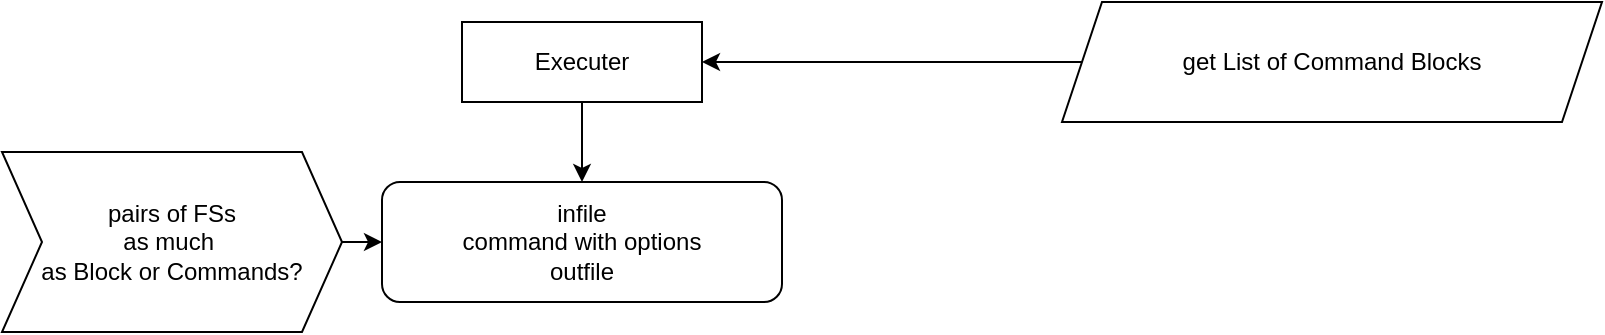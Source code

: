 <mxfile>
    <diagram id="GHx36j8TAFVt036JCtqn" name="Page-1">
        <mxGraphModel dx="1073" dy="731" grid="1" gridSize="10" guides="1" tooltips="1" connect="1" arrows="1" fold="1" page="1" pageScale="1" pageWidth="850" pageHeight="1100" math="0" shadow="0">
            <root>
                <mxCell id="0"/>
                <mxCell id="1" parent="0"/>
                <mxCell id="6" value="" style="edgeStyle=none;html=1;" edge="1" parent="1" source="2" target="5">
                    <mxGeometry relative="1" as="geometry"/>
                </mxCell>
                <mxCell id="2" value="Executer" style="rounded=0;whiteSpace=wrap;html=1;" vertex="1" parent="1">
                    <mxGeometry x="240" y="40" width="120" height="40" as="geometry"/>
                </mxCell>
                <mxCell id="4" value="" style="edgeStyle=none;html=1;" edge="1" parent="1" source="3" target="2">
                    <mxGeometry relative="1" as="geometry"/>
                </mxCell>
                <mxCell id="3" value="get List of Command Blocks" style="shape=parallelogram;perimeter=parallelogramPerimeter;whiteSpace=wrap;html=1;fixedSize=1;" vertex="1" parent="1">
                    <mxGeometry x="540" y="30" width="270" height="60" as="geometry"/>
                </mxCell>
                <mxCell id="5" value="infile&lt;br&gt;command with options&lt;br&gt;outfile" style="rounded=1;whiteSpace=wrap;html=1;" vertex="1" parent="1">
                    <mxGeometry x="200" y="120" width="200" height="60" as="geometry"/>
                </mxCell>
                <mxCell id="10" value="" style="edgeStyle=none;html=1;" edge="1" parent="1" source="9" target="5">
                    <mxGeometry relative="1" as="geometry"/>
                </mxCell>
                <mxCell id="9" value="pairs of FSs&lt;br&gt;as much&amp;nbsp;&lt;br&gt;as Block or Commands?" style="shape=step;perimeter=stepPerimeter;whiteSpace=wrap;html=1;fixedSize=1;" vertex="1" parent="1">
                    <mxGeometry x="10" y="105" width="170" height="90" as="geometry"/>
                </mxCell>
            </root>
        </mxGraphModel>
    </diagram>
</mxfile>